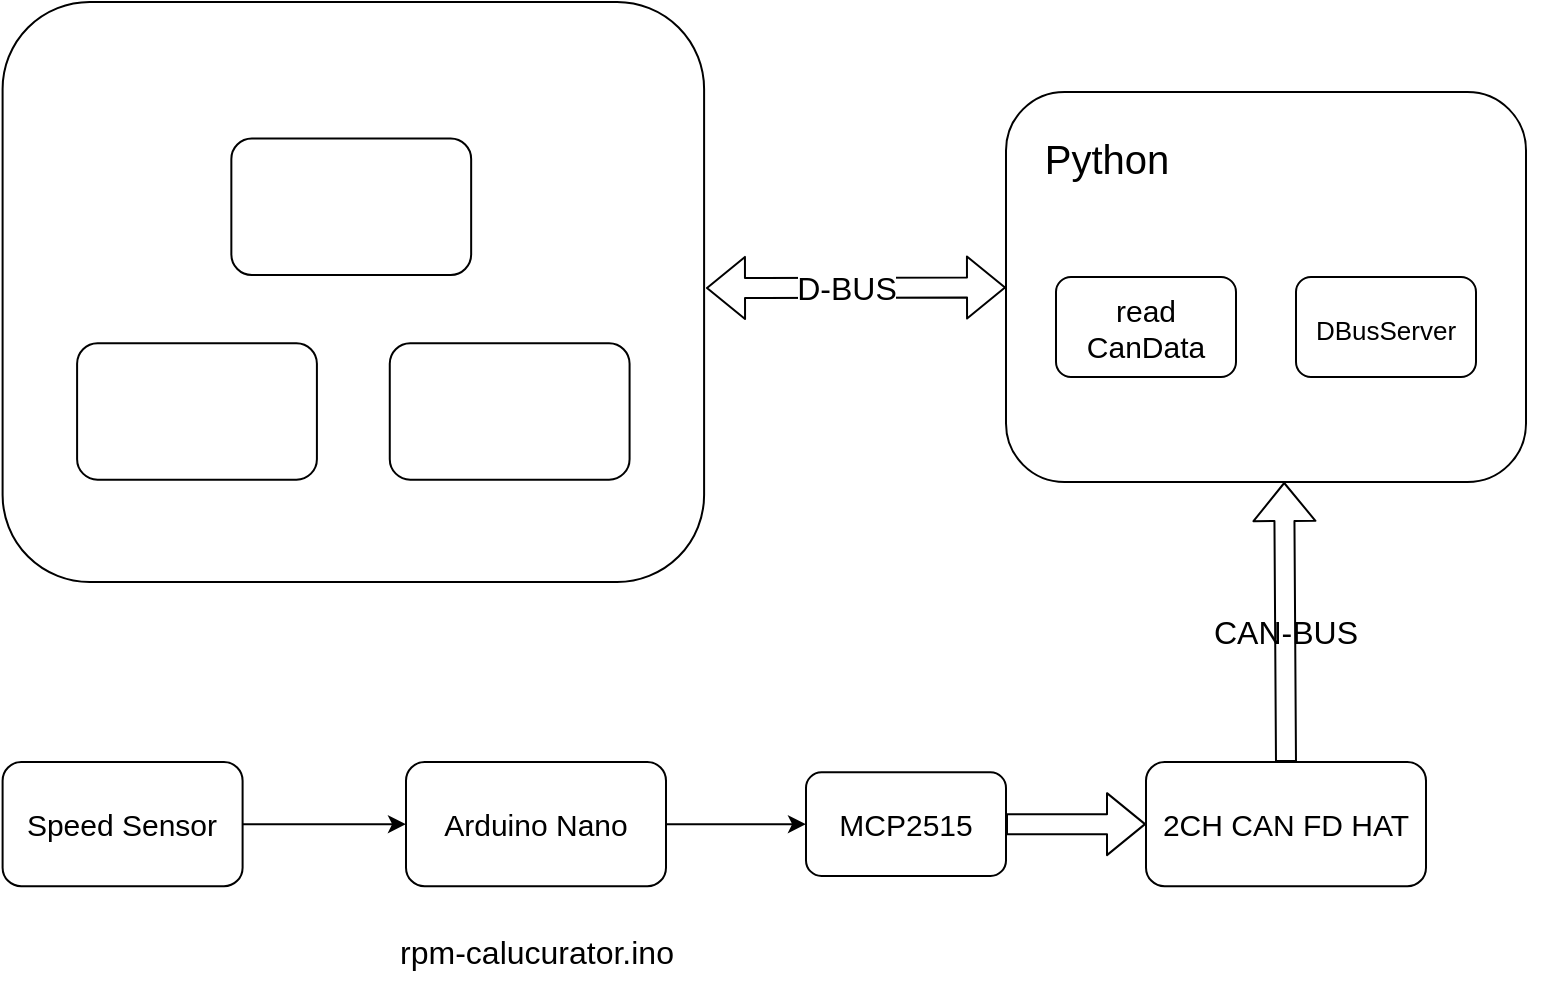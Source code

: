 <mxfile>
    <diagram id="QafX7CmL6F6t1cpUn0Ef" name="Page-1">
        <mxGraphModel dx="1386" dy="0" grid="1" gridSize="10" guides="1" tooltips="1" connect="1" arrows="1" fold="1" page="1" pageScale="1" pageWidth="1169" pageHeight="827" math="0" shadow="0">
            <root>
                <mxCell id="0"/>
                <mxCell id="1" parent="0"/>
                <mxCell id="13" value="2CH CAN FD HAT" style="rounded=1;whiteSpace=wrap;html=1;fontSize=15;" parent="1" vertex="1">
                    <mxGeometry x="770" y="1390" width="140" height="62.143" as="geometry"/>
                </mxCell>
                <mxCell id="5" value="MCP2515" style="rounded=1;whiteSpace=wrap;html=1;fontSize=15;" parent="1" vertex="1">
                    <mxGeometry x="600" y="1395.177" width="100" height="51.786" as="geometry"/>
                </mxCell>
                <mxCell id="2" value="&lt;font style=&quot;font-size: 15px;&quot;&gt;Arduino Nano&lt;/font&gt;" style="rounded=1;whiteSpace=wrap;html=1;" parent="1" vertex="1">
                    <mxGeometry x="400" y="1389.999" width="130" height="62.143" as="geometry"/>
                </mxCell>
                <mxCell id="3" value="&lt;font style=&quot;font-size: 15px;&quot;&gt;Speed Sensor&lt;/font&gt;" style="rounded=1;whiteSpace=wrap;html=1;fontSize=18;" parent="1" vertex="1">
                    <mxGeometry x="198.3" y="1390" width="120" height="62.14" as="geometry"/>
                </mxCell>
                <mxCell id="45" value="" style="group" vertex="1" connectable="0" parent="1">
                    <mxGeometry x="710" y="1075" width="260" height="195" as="geometry"/>
                </mxCell>
                <mxCell id="25" value="" style="rounded=1;whiteSpace=wrap;html=1;fontSize=15;" parent="45" vertex="1">
                    <mxGeometry x="-10" y="-20" width="260" height="195" as="geometry"/>
                </mxCell>
                <mxCell id="28" value="&lt;font style=&quot;font-size: 20px;&quot;&gt;Python&lt;/font&gt;" style="text;html=1;align=center;verticalAlign=middle;resizable=0;points=[];autosize=1;strokeColor=none;fillColor=none;fontSize=15;" parent="45" vertex="1">
                    <mxGeometry x="-5" y="-7.5" width="90" height="40" as="geometry"/>
                </mxCell>
                <mxCell id="29" value="read CanData" style="rounded=1;whiteSpace=wrap;html=1;fontSize=15;" parent="45" vertex="1">
                    <mxGeometry x="15" y="72.5" width="90" height="50" as="geometry"/>
                </mxCell>
                <mxCell id="30" value="&lt;span style=&quot;font-size: 13px;&quot;&gt;DBusServer&lt;/span&gt;" style="rounded=1;whiteSpace=wrap;html=1;fontSize=15;" parent="45" vertex="1">
                    <mxGeometry x="135" y="72.5" width="90" height="50" as="geometry"/>
                </mxCell>
                <mxCell id="78" value="" style="endArrow=classic;html=1;exitX=1;exitY=0.5;exitDx=0;exitDy=0;entryX=0;entryY=0.5;entryDx=0;entryDy=0;" edge="1" parent="1" source="3" target="2">
                    <mxGeometry width="50" height="50" relative="1" as="geometry">
                        <mxPoint x="560" y="1330" as="sourcePoint"/>
                        <mxPoint x="610" y="1280" as="targetPoint"/>
                    </mxGeometry>
                </mxCell>
                <mxCell id="79" value="" style="endArrow=classic;html=1;exitX=1;exitY=0.5;exitDx=0;exitDy=0;entryX=0;entryY=0.5;entryDx=0;entryDy=0;" edge="1" parent="1" source="2" target="5">
                    <mxGeometry width="50" height="50" relative="1" as="geometry">
                        <mxPoint x="560" y="1330" as="sourcePoint"/>
                        <mxPoint x="610" y="1280" as="targetPoint"/>
                    </mxGeometry>
                </mxCell>
                <mxCell id="81" value="" style="shape=flexArrow;endArrow=classic;html=1;exitX=1;exitY=0.5;exitDx=0;exitDy=0;entryX=0;entryY=0.5;entryDx=0;entryDy=0;" edge="1" parent="1" source="5" target="13">
                    <mxGeometry width="50" height="50" relative="1" as="geometry">
                        <mxPoint x="740" y="1430" as="sourcePoint"/>
                        <mxPoint x="790" y="1380" as="targetPoint"/>
                    </mxGeometry>
                </mxCell>
                <mxCell id="82" value="" style="shape=flexArrow;endArrow=classic;html=1;exitX=0.5;exitY=0;exitDx=0;exitDy=0;entryX=0.535;entryY=1;entryDx=0;entryDy=0;entryPerimeter=0;" edge="1" parent="1" source="13" target="25">
                    <mxGeometry width="50" height="50" relative="1" as="geometry">
                        <mxPoint x="550" y="1250" as="sourcePoint"/>
                        <mxPoint x="600" y="1200" as="targetPoint"/>
                    </mxGeometry>
                </mxCell>
                <mxCell id="83" value="" style="shape=flexArrow;endArrow=classic;startArrow=classic;html=1;" edge="1" parent="1" target="25">
                    <mxGeometry width="100" height="100" relative="1" as="geometry">
                        <mxPoint x="550" y="1153" as="sourcePoint"/>
                        <mxPoint x="630" y="1170" as="targetPoint"/>
                    </mxGeometry>
                </mxCell>
                <mxCell id="84" value="&lt;font style=&quot;font-size: 16px;&quot;&gt;D-BUS&lt;/font&gt;" style="edgeLabel;html=1;align=center;verticalAlign=middle;resizable=0;points=[];" vertex="1" connectable="0" parent="83">
                    <mxGeometry x="-0.073" y="-1" relative="1" as="geometry">
                        <mxPoint y="-1" as="offset"/>
                    </mxGeometry>
                </mxCell>
                <mxCell id="31" value="" style="rounded=1;whiteSpace=wrap;html=1;fontSize=13;" parent="1" vertex="1">
                    <mxGeometry x="198.3" y="1010" width="350.75" height="290" as="geometry"/>
                </mxCell>
                <mxCell id="36" value="&lt;font color=&quot;#ffffff&quot;&gt;&lt;span style=&quot;font-size: 20px;&quot;&gt;DashBoard (Qt)&lt;/span&gt;&lt;/font&gt;" style="text;html=1;align=center;verticalAlign=middle;resizable=0;points=[];autosize=1;strokeColor=none;fillColor=none;fontSize=16;fontColor=#FF0000;" parent="1" vertex="1">
                    <mxGeometry x="210.0" y="1019.809" width="160" height="40" as="geometry"/>
                </mxCell>
                <mxCell id="39" value="Qt&lt;br&gt;(DBusClient)" style="rounded=1;whiteSpace=wrap;html=1;glass=0;sketch=0;strokeColor=default;fontSize=20;fontColor=#FFFFFF;fillColor=none;" parent="1" vertex="1">
                    <mxGeometry x="235.55" y="1180.588" width="119.907" height="68.235" as="geometry"/>
                </mxCell>
                <mxCell id="40" value="Logic&lt;br&gt;(to display)" style="rounded=1;whiteSpace=wrap;html=1;glass=0;sketch=0;strokeColor=default;fontSize=20;fontColor=#FFFFFF;fillColor=none;" parent="1" vertex="1">
                    <mxGeometry x="391.885" y="1180.588" width="119.907" height="68.235" as="geometry"/>
                </mxCell>
                <mxCell id="41" value="QML&lt;br&gt;(Interface)" style="rounded=1;whiteSpace=wrap;html=1;glass=0;sketch=0;strokeColor=default;fontSize=20;fontColor=#FFFFFF;fillColor=none;" parent="1" vertex="1">
                    <mxGeometry x="312.676" y="1078.235" width="119.907" height="68.235" as="geometry"/>
                </mxCell>
                <mxCell id="87" value="CAN-BUS" style="text;html=1;strokeColor=none;fillColor=none;align=center;verticalAlign=middle;whiteSpace=wrap;rounded=0;fontSize=16;" vertex="1" parent="1">
                    <mxGeometry x="795" y="1310" width="90" height="30" as="geometry"/>
                </mxCell>
                <mxCell id="88" value="rpm-calucurator.ino" style="text;html=1;align=center;verticalAlign=middle;resizable=0;points=[];autosize=1;strokeColor=none;fillColor=none;fontSize=16;" vertex="1" parent="1">
                    <mxGeometry x="385" y="1470" width="160" height="30" as="geometry"/>
                </mxCell>
            </root>
        </mxGraphModel>
    </diagram>
</mxfile>
